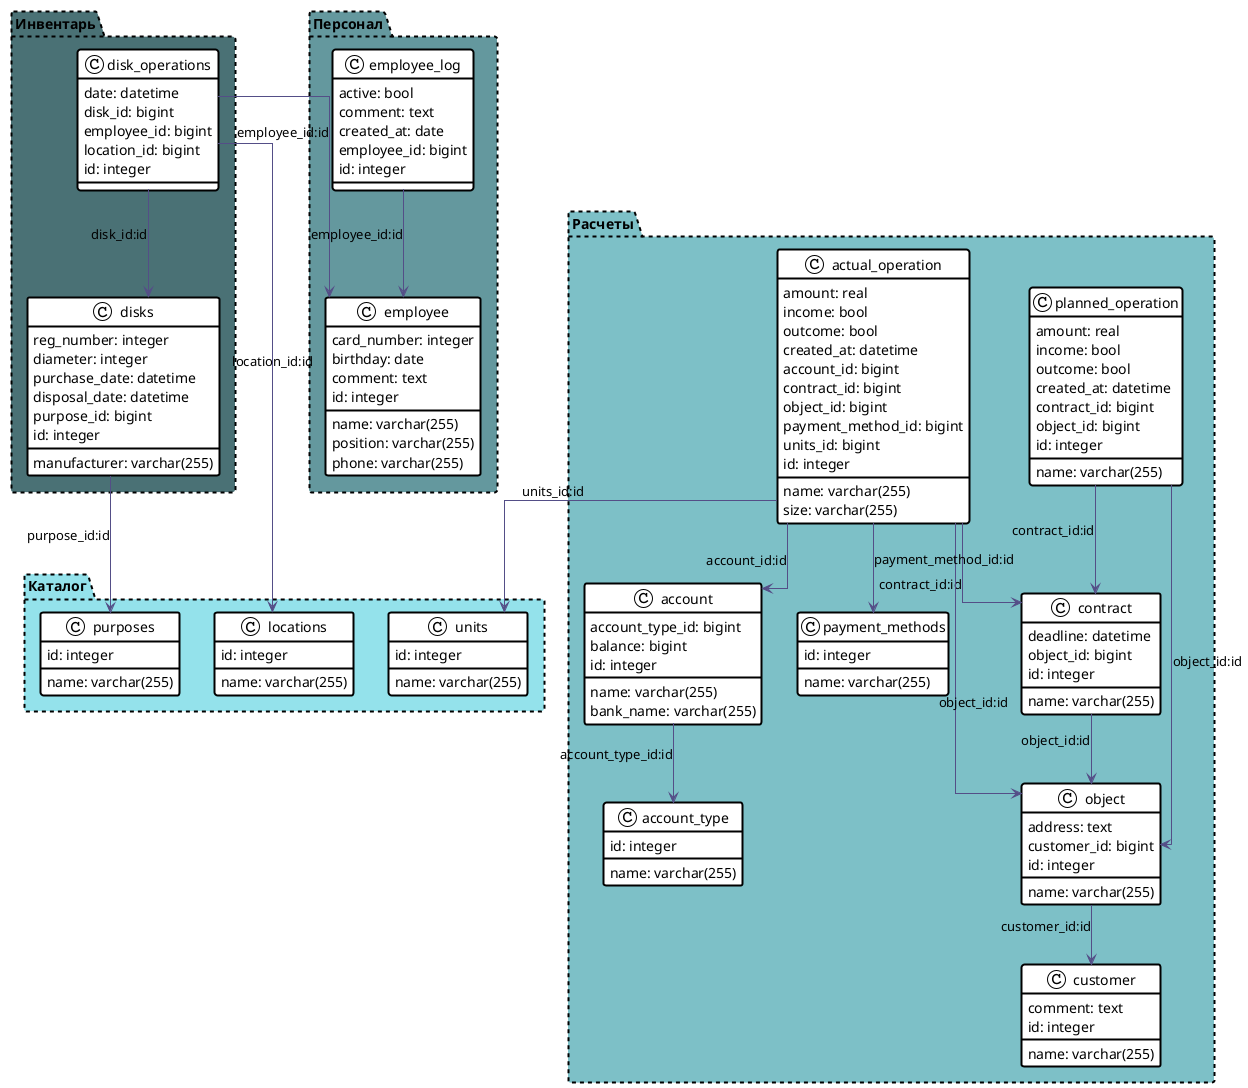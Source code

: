 @startuml

!theme plain
top to bottom direction
skinparam linetype ortho
skinparam classborderthickness 2
skinparam packageborderstyle 4
skinparam packageborderthickness 2

!$color1 = "#94E2EB"
!$color2 = "#4A7175"
!$color3 = "#304A4D"
!$color4 = "#7DC0C7"
!$color5 = "#64989E"
!$color6 = "#544E87"

!$style1 = "plain"

package "Каталог" $color1 {
    class locations {
    name: varchar(255)
    id: integer
    }
    class purposes {
    name: varchar(255)
    id: integer
    }
    class units {
    name: varchar(255)
    id: integer
    }
}

package "Инвентарь" $color2 {
    class disks {
    reg_number: integer
    diameter: integer
    purchase_date: datetime
    disposal_date: datetime
    purpose_id: bigint
    manufacturer: varchar(255)
    id: integer
    }
    class disk_operations {
    date: datetime
    disk_id: bigint
    employee_id: bigint
    location_id: bigint
    id: integer
    }
}

package "Расчеты" $color4 {
    class account {
    name: varchar(255)
    bank_name: varchar(255)
    account_type_id: bigint
    balance: bigint
    id: integer
    }
    class account_type {
    name: varchar(255)
    id: integer
    }
    class actual_operation {
    name: varchar(255)
    size: varchar(255)
    amount: real
    income: bool
    outcome: bool
    created_at: datetime
    account_id: bigint
    contract_id: bigint
    object_id: bigint
    payment_method_id: bigint
    units_id: bigint
    id: integer
    }
    class contract {
    name: varchar(255)
    deadline: datetime
    object_id: bigint
    id: integer
    }
    class customer {
    name: varchar(255)
    comment: text
    id: integer
    }
    class payment_methods {
    name: varchar(255)
    id: integer
    }
    class planned_operation {
    name: varchar(255)
    amount: real
    income: bool
    outcome: bool
    created_at: datetime
    contract_id: bigint
    object_id: bigint
    id: integer
    }
    class object {
    name: varchar(255)
    address: text
    customer_id: bigint
    id: integer
    }
}

package "Персонал" $color5 {
    class employee {
    name: varchar(255)
    position: varchar(255)
    phone: varchar(255)
    card_number: integer
    birthday: date
    comment: text
    id: integer
    }
    class employee_log {
    active: bool
    comment: text
    created_at: date
    employee_id: bigint
    id: integer
    }
}

disks             -[$color6,$style1]->  purposes           : "purpose_id:id"
disk_operations   -[$color6,$style1]->  locations          : "location_id:id"
disk_operations   -[$color6,$style1]->  disks            : "disk_id:id"
disk_operations   -[$color6,$style1]->  employee          : "employee_id:id"
account            -[$color6,$style1]->  account_type       : "account_type_id:id"
actual_operation   -[$color6,$style1]->  units              : "units_id:id"
actual_operation   -[$color6,$style1]->  account           : "account_id:id"
actual_operation   -[$color6,$style1]->  contract          : "contract_id:id"
actual_operation   -[$color6,$style1]->  object            : "object_id:id"
actual_operation   -[$color6,$style1]->  payment_methods   : "payment_method_id:id"
contract           -[$color6,$style1]->  object            : "object_id:id"
employee_log       -[$color6,$style1]->  employee          : "employee_id:id"
object             -[$color6,$style1]->  customer          : "customer_id:id"
planned_operation  -[$color6,$style1]->  contract          : "contract_id:id"
planned_operation  -[$color6,$style1]->  object            : "object_id:id"
@enduml